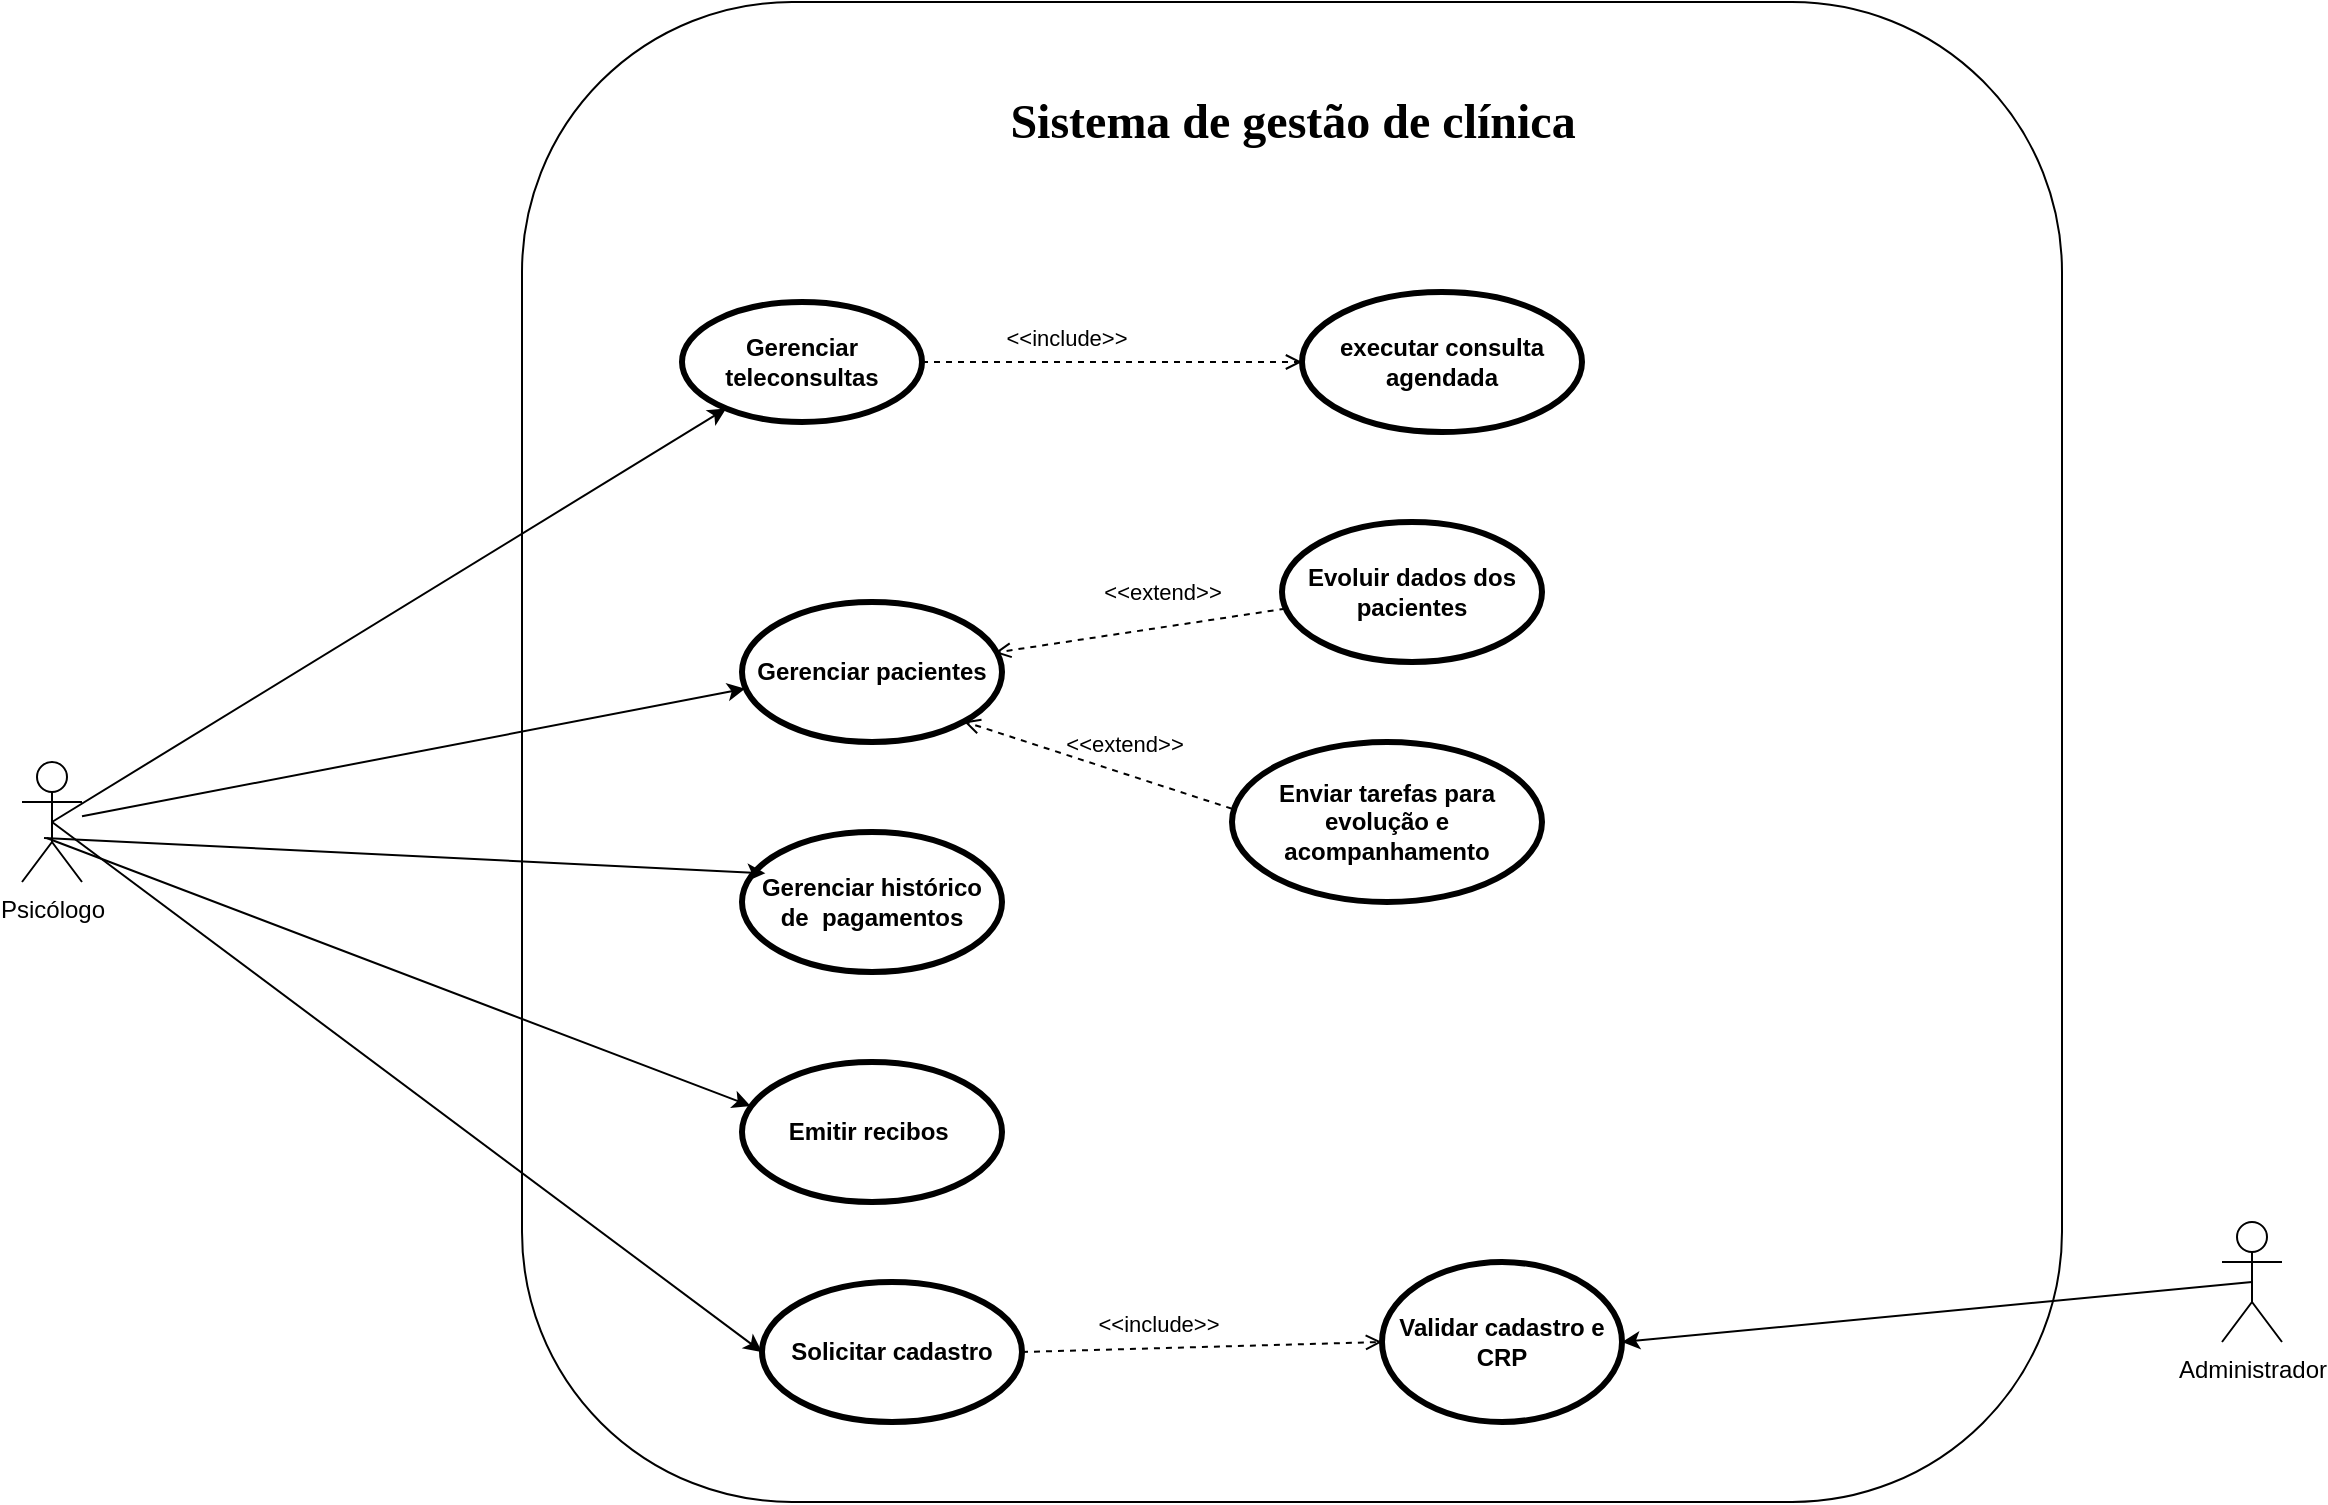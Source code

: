 <mxfile version="24.7.12">
  <diagram name="Página-1" id="0suaFkBcVlFf32EGuQcj">
    <mxGraphModel dx="1947" dy="426" grid="1" gridSize="10" guides="1" tooltips="1" connect="1" arrows="1" fold="1" page="1" pageScale="1" pageWidth="827" pageHeight="1169" math="0" shadow="0">
      <root>
        <mxCell id="0" />
        <mxCell id="1" parent="0" />
        <mxCell id="movMKdNc91VVW4xAMc22-5" value="" style="rounded=1;whiteSpace=wrap;html=1;arcSize=18;" parent="1" vertex="1">
          <mxGeometry x="80" y="170" width="770" height="750" as="geometry" />
        </mxCell>
        <mxCell id="movMKdNc91VVW4xAMc22-1" value="Psicólogo" style="shape=umlActor;html=1;verticalLabelPosition=bottom;verticalAlign=top;align=center;" parent="1" vertex="1">
          <mxGeometry x="-170" y="550" width="30" height="60" as="geometry" />
        </mxCell>
        <mxCell id="movMKdNc91VVW4xAMc22-4" value="Gerenciar teleconsultas" style="shape=ellipse;html=1;strokeWidth=3;fontStyle=1;whiteSpace=wrap;align=center;perimeter=ellipsePerimeter;" parent="1" vertex="1">
          <mxGeometry x="160" y="320" width="120" height="60" as="geometry" />
        </mxCell>
        <mxCell id="movMKdNc91VVW4xAMc22-6" value="" style="endArrow=classic;html=1;rounded=0;exitX=0.5;exitY=0.5;exitDx=0;exitDy=0;exitPerimeter=0;" parent="1" source="movMKdNc91VVW4xAMc22-1" target="movMKdNc91VVW4xAMc22-4" edge="1">
          <mxGeometry width="50" height="50" relative="1" as="geometry">
            <mxPoint x="340" y="280" as="sourcePoint" />
            <mxPoint x="390" y="230" as="targetPoint" />
          </mxGeometry>
        </mxCell>
        <mxCell id="movMKdNc91VVW4xAMc22-14" value="Evoluir dados dos pacientes" style="shape=ellipse;html=1;strokeWidth=3;fontStyle=1;whiteSpace=wrap;align=center;perimeter=ellipsePerimeter;" parent="1" vertex="1">
          <mxGeometry x="460" y="430" width="130" height="70" as="geometry" />
        </mxCell>
        <mxCell id="movMKdNc91VVW4xAMc22-16" value="Gerenciar histórico de&amp;nbsp; pagamentos" style="shape=ellipse;html=1;strokeWidth=3;fontStyle=1;whiteSpace=wrap;align=center;perimeter=ellipsePerimeter;" parent="1" vertex="1">
          <mxGeometry x="190" y="585" width="130" height="70" as="geometry" />
        </mxCell>
        <mxCell id="movMKdNc91VVW4xAMc22-17" value="" style="endArrow=classic;html=1;rounded=0;entryX=0.09;entryY=0.295;entryDx=0;entryDy=0;entryPerimeter=0;exitX=0.367;exitY=0.633;exitDx=0;exitDy=0;exitPerimeter=0;" parent="1" source="movMKdNc91VVW4xAMc22-1" target="movMKdNc91VVW4xAMc22-16" edge="1">
          <mxGeometry width="50" height="50" relative="1" as="geometry">
            <mxPoint x="-20" y="380" as="sourcePoint" />
            <mxPoint x="196" y="488" as="targetPoint" />
          </mxGeometry>
        </mxCell>
        <mxCell id="movMKdNc91VVW4xAMc22-18" value="Emitir recibos&amp;nbsp;" style="shape=ellipse;html=1;strokeWidth=3;fontStyle=1;whiteSpace=wrap;align=center;perimeter=ellipsePerimeter;" parent="1" vertex="1">
          <mxGeometry x="190" y="700" width="130" height="70" as="geometry" />
        </mxCell>
        <mxCell id="movMKdNc91VVW4xAMc22-19" value="" style="endArrow=classic;html=1;rounded=0;entryX=0.033;entryY=0.314;entryDx=0;entryDy=0;entryPerimeter=0;exitX=0.411;exitY=0.633;exitDx=0;exitDy=0;exitPerimeter=0;" parent="1" source="movMKdNc91VVW4xAMc22-1" target="movMKdNc91VVW4xAMc22-18" edge="1">
          <mxGeometry width="50" height="50" relative="1" as="geometry">
            <mxPoint x="-40" y="360" as="sourcePoint" />
            <mxPoint x="191" y="513" as="targetPoint" />
          </mxGeometry>
        </mxCell>
        <mxCell id="movMKdNc91VVW4xAMc22-20" value="executar consulta agendada" style="shape=ellipse;html=1;strokeWidth=3;fontStyle=1;whiteSpace=wrap;align=center;perimeter=ellipsePerimeter;" parent="1" vertex="1">
          <mxGeometry x="470" y="315" width="140" height="70" as="geometry" />
        </mxCell>
        <mxCell id="movMKdNc91VVW4xAMc22-21" value="&amp;lt;&amp;lt;include&amp;gt;&amp;gt;" style="html=1;verticalAlign=bottom;labelBackgroundColor=none;endArrow=open;endFill=0;dashed=1;rounded=0;exitX=1;exitY=0.5;exitDx=0;exitDy=0;entryX=0;entryY=0.5;entryDx=0;entryDy=0;" parent="1" source="movMKdNc91VVW4xAMc22-4" target="movMKdNc91VVW4xAMc22-20" edge="1">
          <mxGeometry x="-0.24" y="3" width="160" relative="1" as="geometry">
            <mxPoint x="440" y="350" as="sourcePoint" />
            <mxPoint x="600" y="350" as="targetPoint" />
            <mxPoint as="offset" />
          </mxGeometry>
        </mxCell>
        <mxCell id="movMKdNc91VVW4xAMc22-29" value="Gerenciar pacientes" style="shape=ellipse;html=1;strokeWidth=3;fontStyle=1;whiteSpace=wrap;align=center;perimeter=ellipsePerimeter;" parent="1" vertex="1">
          <mxGeometry x="190" y="470" width="130" height="70" as="geometry" />
        </mxCell>
        <mxCell id="movMKdNc91VVW4xAMc22-30" value="" style="endArrow=classic;html=1;rounded=0;entryX=0.013;entryY=0.619;entryDx=0;entryDy=0;entryPerimeter=0;" parent="1" source="movMKdNc91VVW4xAMc22-1" target="movMKdNc91VVW4xAMc22-29" edge="1">
          <mxGeometry width="50" height="50" relative="1" as="geometry">
            <mxPoint x="-30" y="322" as="sourcePoint" />
            <mxPoint x="196" y="370" as="targetPoint" />
          </mxGeometry>
        </mxCell>
        <mxCell id="movMKdNc91VVW4xAMc22-40" value="&lt;h1&gt;&lt;font face=&quot;Times New Roman&quot; style=&quot;font-size: 24px;&quot;&gt;Sistema de gestão de clínica&lt;/font&gt;&lt;/h1&gt;" style="text;html=1;align=center;verticalAlign=middle;resizable=0;points=[];autosize=1;strokeColor=none;fillColor=none;" parent="1" vertex="1">
          <mxGeometry x="310" y="195" width="310" height="70" as="geometry" />
        </mxCell>
        <mxCell id="0xaNJEkDfHDNSUTplCoM-1" value="Solicitar cadastro" style="shape=ellipse;html=1;strokeWidth=3;fontStyle=1;whiteSpace=wrap;align=center;perimeter=ellipsePerimeter;" parent="1" vertex="1">
          <mxGeometry x="200" y="810" width="130" height="70" as="geometry" />
        </mxCell>
        <mxCell id="0xaNJEkDfHDNSUTplCoM-2" value="" style="endArrow=classic;html=1;rounded=0;entryX=0;entryY=0.5;entryDx=0;entryDy=0;exitX=0.5;exitY=0.5;exitDx=0;exitDy=0;exitPerimeter=0;" parent="1" source="movMKdNc91VVW4xAMc22-1" target="0xaNJEkDfHDNSUTplCoM-1" edge="1">
          <mxGeometry width="50" height="50" relative="1" as="geometry">
            <mxPoint x="-148" y="598" as="sourcePoint" />
            <mxPoint x="184" y="652" as="targetPoint" />
          </mxGeometry>
        </mxCell>
        <mxCell id="0xaNJEkDfHDNSUTplCoM-3" value="Administrador" style="shape=umlActor;html=1;verticalLabelPosition=bottom;verticalAlign=top;align=center;" parent="1" vertex="1">
          <mxGeometry x="930" y="780" width="30" height="60" as="geometry" />
        </mxCell>
        <mxCell id="0xaNJEkDfHDNSUTplCoM-4" value="" style="endArrow=classic;html=1;rounded=0;entryX=1;entryY=0.5;entryDx=0;entryDy=0;exitX=0.5;exitY=0.5;exitDx=0;exitDy=0;exitPerimeter=0;" parent="1" source="0xaNJEkDfHDNSUTplCoM-3" target="0xaNJEkDfHDNSUTplCoM-5" edge="1">
          <mxGeometry width="50" height="50" relative="1" as="geometry">
            <mxPoint x="90" y="670" as="sourcePoint" />
            <mxPoint x="585" y="875" as="targetPoint" />
          </mxGeometry>
        </mxCell>
        <mxCell id="0xaNJEkDfHDNSUTplCoM-5" value="Validar cadastro e CRP" style="shape=ellipse;html=1;strokeWidth=3;fontStyle=1;whiteSpace=wrap;align=center;perimeter=ellipsePerimeter;" parent="1" vertex="1">
          <mxGeometry x="510" y="800" width="120" height="80" as="geometry" />
        </mxCell>
        <mxCell id="0xaNJEkDfHDNSUTplCoM-6" value="&amp;lt;&amp;lt;include&amp;gt;&amp;gt;" style="html=1;verticalAlign=bottom;labelBackgroundColor=none;endArrow=open;endFill=0;dashed=1;rounded=0;exitX=1;exitY=0.5;exitDx=0;exitDy=0;entryX=0;entryY=0.5;entryDx=0;entryDy=0;" parent="1" source="0xaNJEkDfHDNSUTplCoM-1" target="0xaNJEkDfHDNSUTplCoM-5" edge="1">
          <mxGeometry x="-0.24" y="3" width="160" relative="1" as="geometry">
            <mxPoint x="340" y="710" as="sourcePoint" />
            <mxPoint x="520" y="710" as="targetPoint" />
            <mxPoint as="offset" />
          </mxGeometry>
        </mxCell>
        <mxCell id="0xaNJEkDfHDNSUTplCoM-7" value="Enviar tarefas para evolução e acompanhamento" style="shape=ellipse;html=1;strokeWidth=3;fontStyle=1;whiteSpace=wrap;align=center;perimeter=ellipsePerimeter;" parent="1" vertex="1">
          <mxGeometry x="435" y="540" width="155" height="80" as="geometry" />
        </mxCell>
        <mxCell id="0xaNJEkDfHDNSUTplCoM-8" value="&amp;lt;&amp;lt;extend&amp;gt;&amp;gt;" style="html=1;verticalAlign=bottom;labelBackgroundColor=none;endArrow=open;endFill=0;dashed=1;rounded=0;exitX=0.013;exitY=0.619;exitDx=0;exitDy=0;entryX=0.972;entryY=0.362;entryDx=0;entryDy=0;exitPerimeter=0;entryPerimeter=0;" parent="1" source="movMKdNc91VVW4xAMc22-14" target="movMKdNc91VVW4xAMc22-29" edge="1">
          <mxGeometry x="-0.17" y="-9" width="160" relative="1" as="geometry">
            <mxPoint x="250" y="360" as="sourcePoint" />
            <mxPoint x="470" y="365" as="targetPoint" />
            <mxPoint as="offset" />
          </mxGeometry>
        </mxCell>
        <mxCell id="0xaNJEkDfHDNSUTplCoM-9" value="&amp;lt;&amp;lt;extend&amp;gt;&amp;gt;" style="html=1;verticalAlign=bottom;labelBackgroundColor=none;endArrow=open;endFill=0;dashed=1;rounded=0;exitX=0;exitY=0.417;exitDx=0;exitDy=0;entryX=1;entryY=1;entryDx=0;entryDy=0;exitPerimeter=0;" parent="1" source="0xaNJEkDfHDNSUTplCoM-7" target="movMKdNc91VVW4xAMc22-29" edge="1">
          <mxGeometry x="-0.155" y="-5" width="160" relative="1" as="geometry">
            <mxPoint x="310" y="475" as="sourcePoint" />
            <mxPoint x="445" y="425" as="targetPoint" />
            <mxPoint x="1" as="offset" />
          </mxGeometry>
        </mxCell>
      </root>
    </mxGraphModel>
  </diagram>
</mxfile>
